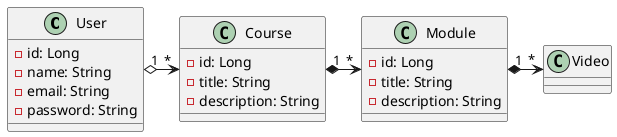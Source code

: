 @startuml
class User {
    - id: Long
    - name: String
    - email: String
    - password: String
}

class Course {
    - id: Long
    - title: String
    - description: String
}

class Module {
    - id: Long
    - title: String
    - description: String
}

class Video {}

User "1" o-> "*" Course
Course "1" *-> "*" Module
Module "1" *-> "*" Video


@enduml